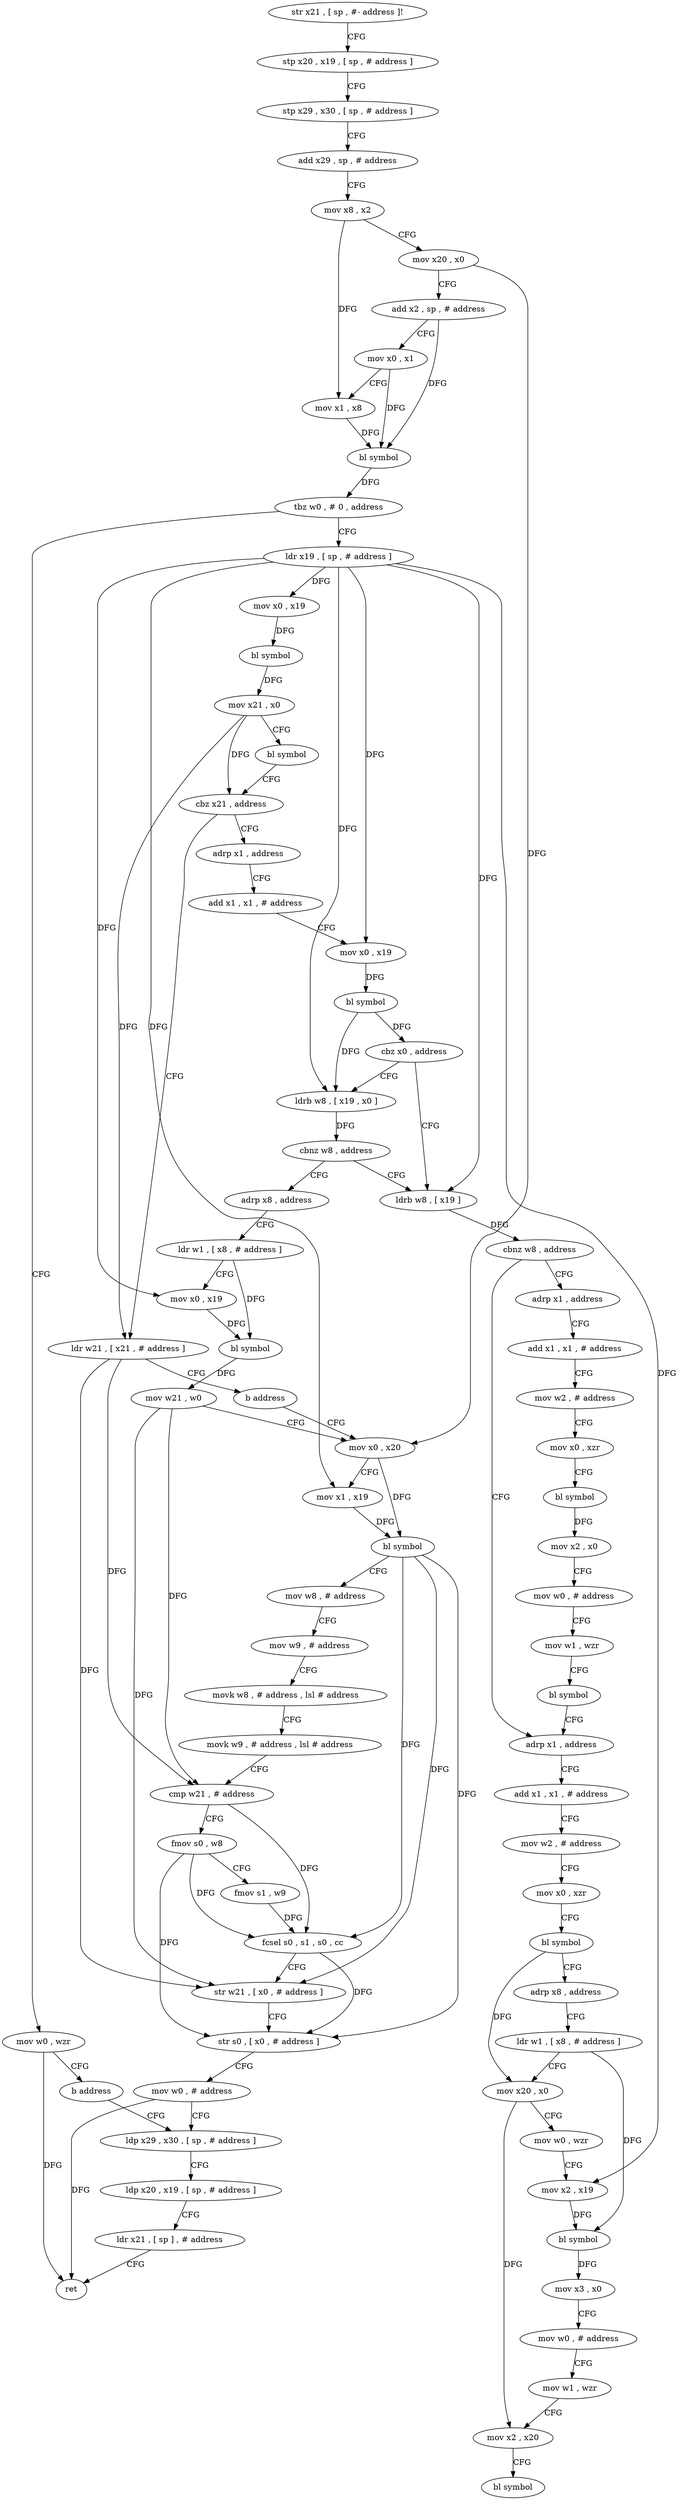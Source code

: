 digraph "func" {
"4250536" [label = "str x21 , [ sp , #- address ]!" ]
"4250540" [label = "stp x20 , x19 , [ sp , # address ]" ]
"4250544" [label = "stp x29 , x30 , [ sp , # address ]" ]
"4250548" [label = "add x29 , sp , # address" ]
"4250552" [label = "mov x8 , x2" ]
"4250556" [label = "mov x20 , x0" ]
"4250560" [label = "add x2 , sp , # address" ]
"4250564" [label = "mov x0 , x1" ]
"4250568" [label = "mov x1 , x8" ]
"4250572" [label = "bl symbol" ]
"4250576" [label = "tbz w0 , # 0 , address" ]
"4250612" [label = "mov w0 , wzr" ]
"4250580" [label = "ldr x19 , [ sp , # address ]" ]
"4250616" [label = "b address" ]
"4250724" [label = "ldp x29 , x30 , [ sp , # address ]" ]
"4250584" [label = "mov x0 , x19" ]
"4250588" [label = "bl symbol" ]
"4250592" [label = "mov x21 , x0" ]
"4250596" [label = "bl symbol" ]
"4250600" [label = "cbz x21 , address" ]
"4250620" [label = "adrp x1 , address" ]
"4250604" [label = "ldr w21 , [ x21 , # address ]" ]
"4250728" [label = "ldp x20 , x19 , [ sp , # address ]" ]
"4250732" [label = "ldr x21 , [ sp ] , # address" ]
"4250736" [label = "ret" ]
"4250624" [label = "add x1 , x1 , # address" ]
"4250628" [label = "mov x0 , x19" ]
"4250632" [label = "bl symbol" ]
"4250636" [label = "cbz x0 , address" ]
"4250740" [label = "ldrb w8 , [ x19 ]" ]
"4250640" [label = "ldrb w8 , [ x19 , x0 ]" ]
"4250608" [label = "b address" ]
"4250668" [label = "mov x0 , x20" ]
"4250744" [label = "cbnz w8 , address" ]
"4250784" [label = "adrp x1 , address" ]
"4250748" [label = "adrp x1 , address" ]
"4250644" [label = "cbnz w8 , address" ]
"4250648" [label = "adrp x8 , address" ]
"4250672" [label = "mov x1 , x19" ]
"4250676" [label = "bl symbol" ]
"4250680" [label = "mov w8 , # address" ]
"4250684" [label = "mov w9 , # address" ]
"4250688" [label = "movk w8 , # address , lsl # address" ]
"4250692" [label = "movk w9 , # address , lsl # address" ]
"4250696" [label = "cmp w21 , # address" ]
"4250700" [label = "fmov s0 , w8" ]
"4250704" [label = "fmov s1 , w9" ]
"4250708" [label = "fcsel s0 , s1 , s0 , cc" ]
"4250712" [label = "str w21 , [ x0 , # address ]" ]
"4250716" [label = "str s0 , [ x0 , # address ]" ]
"4250720" [label = "mov w0 , # address" ]
"4250788" [label = "add x1 , x1 , # address" ]
"4250792" [label = "mov w2 , # address" ]
"4250796" [label = "mov x0 , xzr" ]
"4250800" [label = "bl symbol" ]
"4250804" [label = "adrp x8 , address" ]
"4250808" [label = "ldr w1 , [ x8 , # address ]" ]
"4250812" [label = "mov x20 , x0" ]
"4250816" [label = "mov w0 , wzr" ]
"4250820" [label = "mov x2 , x19" ]
"4250824" [label = "bl symbol" ]
"4250828" [label = "mov x3 , x0" ]
"4250832" [label = "mov w0 , # address" ]
"4250836" [label = "mov w1 , wzr" ]
"4250840" [label = "mov x2 , x20" ]
"4250844" [label = "bl symbol" ]
"4250752" [label = "add x1 , x1 , # address" ]
"4250756" [label = "mov w2 , # address" ]
"4250760" [label = "mov x0 , xzr" ]
"4250764" [label = "bl symbol" ]
"4250768" [label = "mov x2 , x0" ]
"4250772" [label = "mov w0 , # address" ]
"4250776" [label = "mov w1 , wzr" ]
"4250780" [label = "bl symbol" ]
"4250652" [label = "ldr w1 , [ x8 , # address ]" ]
"4250656" [label = "mov x0 , x19" ]
"4250660" [label = "bl symbol" ]
"4250664" [label = "mov w21 , w0" ]
"4250536" -> "4250540" [ label = "CFG" ]
"4250540" -> "4250544" [ label = "CFG" ]
"4250544" -> "4250548" [ label = "CFG" ]
"4250548" -> "4250552" [ label = "CFG" ]
"4250552" -> "4250556" [ label = "CFG" ]
"4250552" -> "4250568" [ label = "DFG" ]
"4250556" -> "4250560" [ label = "CFG" ]
"4250556" -> "4250668" [ label = "DFG" ]
"4250560" -> "4250564" [ label = "CFG" ]
"4250560" -> "4250572" [ label = "DFG" ]
"4250564" -> "4250568" [ label = "CFG" ]
"4250564" -> "4250572" [ label = "DFG" ]
"4250568" -> "4250572" [ label = "DFG" ]
"4250572" -> "4250576" [ label = "DFG" ]
"4250576" -> "4250612" [ label = "CFG" ]
"4250576" -> "4250580" [ label = "CFG" ]
"4250612" -> "4250616" [ label = "CFG" ]
"4250612" -> "4250736" [ label = "DFG" ]
"4250580" -> "4250584" [ label = "DFG" ]
"4250580" -> "4250628" [ label = "DFG" ]
"4250580" -> "4250740" [ label = "DFG" ]
"4250580" -> "4250640" [ label = "DFG" ]
"4250580" -> "4250672" [ label = "DFG" ]
"4250580" -> "4250820" [ label = "DFG" ]
"4250580" -> "4250656" [ label = "DFG" ]
"4250616" -> "4250724" [ label = "CFG" ]
"4250724" -> "4250728" [ label = "CFG" ]
"4250584" -> "4250588" [ label = "DFG" ]
"4250588" -> "4250592" [ label = "DFG" ]
"4250592" -> "4250596" [ label = "CFG" ]
"4250592" -> "4250600" [ label = "DFG" ]
"4250592" -> "4250604" [ label = "DFG" ]
"4250596" -> "4250600" [ label = "CFG" ]
"4250600" -> "4250620" [ label = "CFG" ]
"4250600" -> "4250604" [ label = "CFG" ]
"4250620" -> "4250624" [ label = "CFG" ]
"4250604" -> "4250608" [ label = "CFG" ]
"4250604" -> "4250696" [ label = "DFG" ]
"4250604" -> "4250712" [ label = "DFG" ]
"4250728" -> "4250732" [ label = "CFG" ]
"4250732" -> "4250736" [ label = "CFG" ]
"4250624" -> "4250628" [ label = "CFG" ]
"4250628" -> "4250632" [ label = "DFG" ]
"4250632" -> "4250636" [ label = "DFG" ]
"4250632" -> "4250640" [ label = "DFG" ]
"4250636" -> "4250740" [ label = "CFG" ]
"4250636" -> "4250640" [ label = "CFG" ]
"4250740" -> "4250744" [ label = "DFG" ]
"4250640" -> "4250644" [ label = "DFG" ]
"4250608" -> "4250668" [ label = "CFG" ]
"4250668" -> "4250672" [ label = "CFG" ]
"4250668" -> "4250676" [ label = "DFG" ]
"4250744" -> "4250784" [ label = "CFG" ]
"4250744" -> "4250748" [ label = "CFG" ]
"4250784" -> "4250788" [ label = "CFG" ]
"4250748" -> "4250752" [ label = "CFG" ]
"4250644" -> "4250740" [ label = "CFG" ]
"4250644" -> "4250648" [ label = "CFG" ]
"4250648" -> "4250652" [ label = "CFG" ]
"4250672" -> "4250676" [ label = "DFG" ]
"4250676" -> "4250680" [ label = "CFG" ]
"4250676" -> "4250712" [ label = "DFG" ]
"4250676" -> "4250716" [ label = "DFG" ]
"4250676" -> "4250708" [ label = "DFG" ]
"4250680" -> "4250684" [ label = "CFG" ]
"4250684" -> "4250688" [ label = "CFG" ]
"4250688" -> "4250692" [ label = "CFG" ]
"4250692" -> "4250696" [ label = "CFG" ]
"4250696" -> "4250700" [ label = "CFG" ]
"4250696" -> "4250708" [ label = "DFG" ]
"4250700" -> "4250704" [ label = "CFG" ]
"4250700" -> "4250708" [ label = "DFG" ]
"4250700" -> "4250716" [ label = "DFG" ]
"4250704" -> "4250708" [ label = "DFG" ]
"4250708" -> "4250712" [ label = "CFG" ]
"4250708" -> "4250716" [ label = "DFG" ]
"4250712" -> "4250716" [ label = "CFG" ]
"4250716" -> "4250720" [ label = "CFG" ]
"4250720" -> "4250724" [ label = "CFG" ]
"4250720" -> "4250736" [ label = "DFG" ]
"4250788" -> "4250792" [ label = "CFG" ]
"4250792" -> "4250796" [ label = "CFG" ]
"4250796" -> "4250800" [ label = "CFG" ]
"4250800" -> "4250804" [ label = "CFG" ]
"4250800" -> "4250812" [ label = "DFG" ]
"4250804" -> "4250808" [ label = "CFG" ]
"4250808" -> "4250812" [ label = "CFG" ]
"4250808" -> "4250824" [ label = "DFG" ]
"4250812" -> "4250816" [ label = "CFG" ]
"4250812" -> "4250840" [ label = "DFG" ]
"4250816" -> "4250820" [ label = "CFG" ]
"4250820" -> "4250824" [ label = "DFG" ]
"4250824" -> "4250828" [ label = "DFG" ]
"4250828" -> "4250832" [ label = "CFG" ]
"4250832" -> "4250836" [ label = "CFG" ]
"4250836" -> "4250840" [ label = "CFG" ]
"4250840" -> "4250844" [ label = "CFG" ]
"4250752" -> "4250756" [ label = "CFG" ]
"4250756" -> "4250760" [ label = "CFG" ]
"4250760" -> "4250764" [ label = "CFG" ]
"4250764" -> "4250768" [ label = "DFG" ]
"4250768" -> "4250772" [ label = "CFG" ]
"4250772" -> "4250776" [ label = "CFG" ]
"4250776" -> "4250780" [ label = "CFG" ]
"4250780" -> "4250784" [ label = "CFG" ]
"4250652" -> "4250656" [ label = "CFG" ]
"4250652" -> "4250660" [ label = "DFG" ]
"4250656" -> "4250660" [ label = "DFG" ]
"4250660" -> "4250664" [ label = "DFG" ]
"4250664" -> "4250668" [ label = "CFG" ]
"4250664" -> "4250696" [ label = "DFG" ]
"4250664" -> "4250712" [ label = "DFG" ]
}

